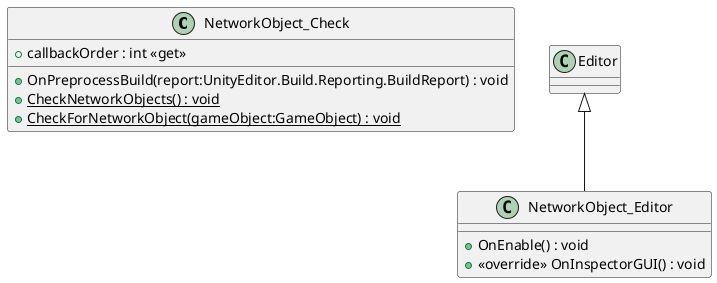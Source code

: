 @startuml
class NetworkObject_Check {
    + callbackOrder : int <<get>>
    + OnPreprocessBuild(report:UnityEditor.Build.Reporting.BuildReport) : void
    + {static} CheckNetworkObjects() : void
    + {static} CheckForNetworkObject(gameObject:GameObject) : void
}
class NetworkObject_Editor {
    + OnEnable() : void
    + <<override>> OnInspectorGUI() : void
}
Editor <|-- NetworkObject_Editor
@enduml
